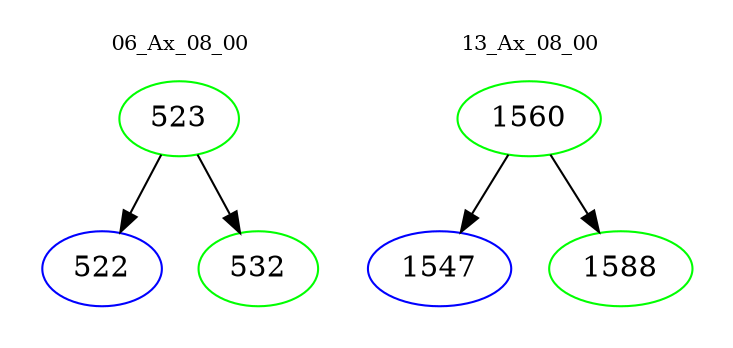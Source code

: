 digraph{
subgraph cluster_0 {
color = white
label = "06_Ax_08_00";
fontsize=10;
T0_523 [label="523", color="green"]
T0_523 -> T0_522 [color="black"]
T0_522 [label="522", color="blue"]
T0_523 -> T0_532 [color="black"]
T0_532 [label="532", color="green"]
}
subgraph cluster_1 {
color = white
label = "13_Ax_08_00";
fontsize=10;
T1_1560 [label="1560", color="green"]
T1_1560 -> T1_1547 [color="black"]
T1_1547 [label="1547", color="blue"]
T1_1560 -> T1_1588 [color="black"]
T1_1588 [label="1588", color="green"]
}
}
